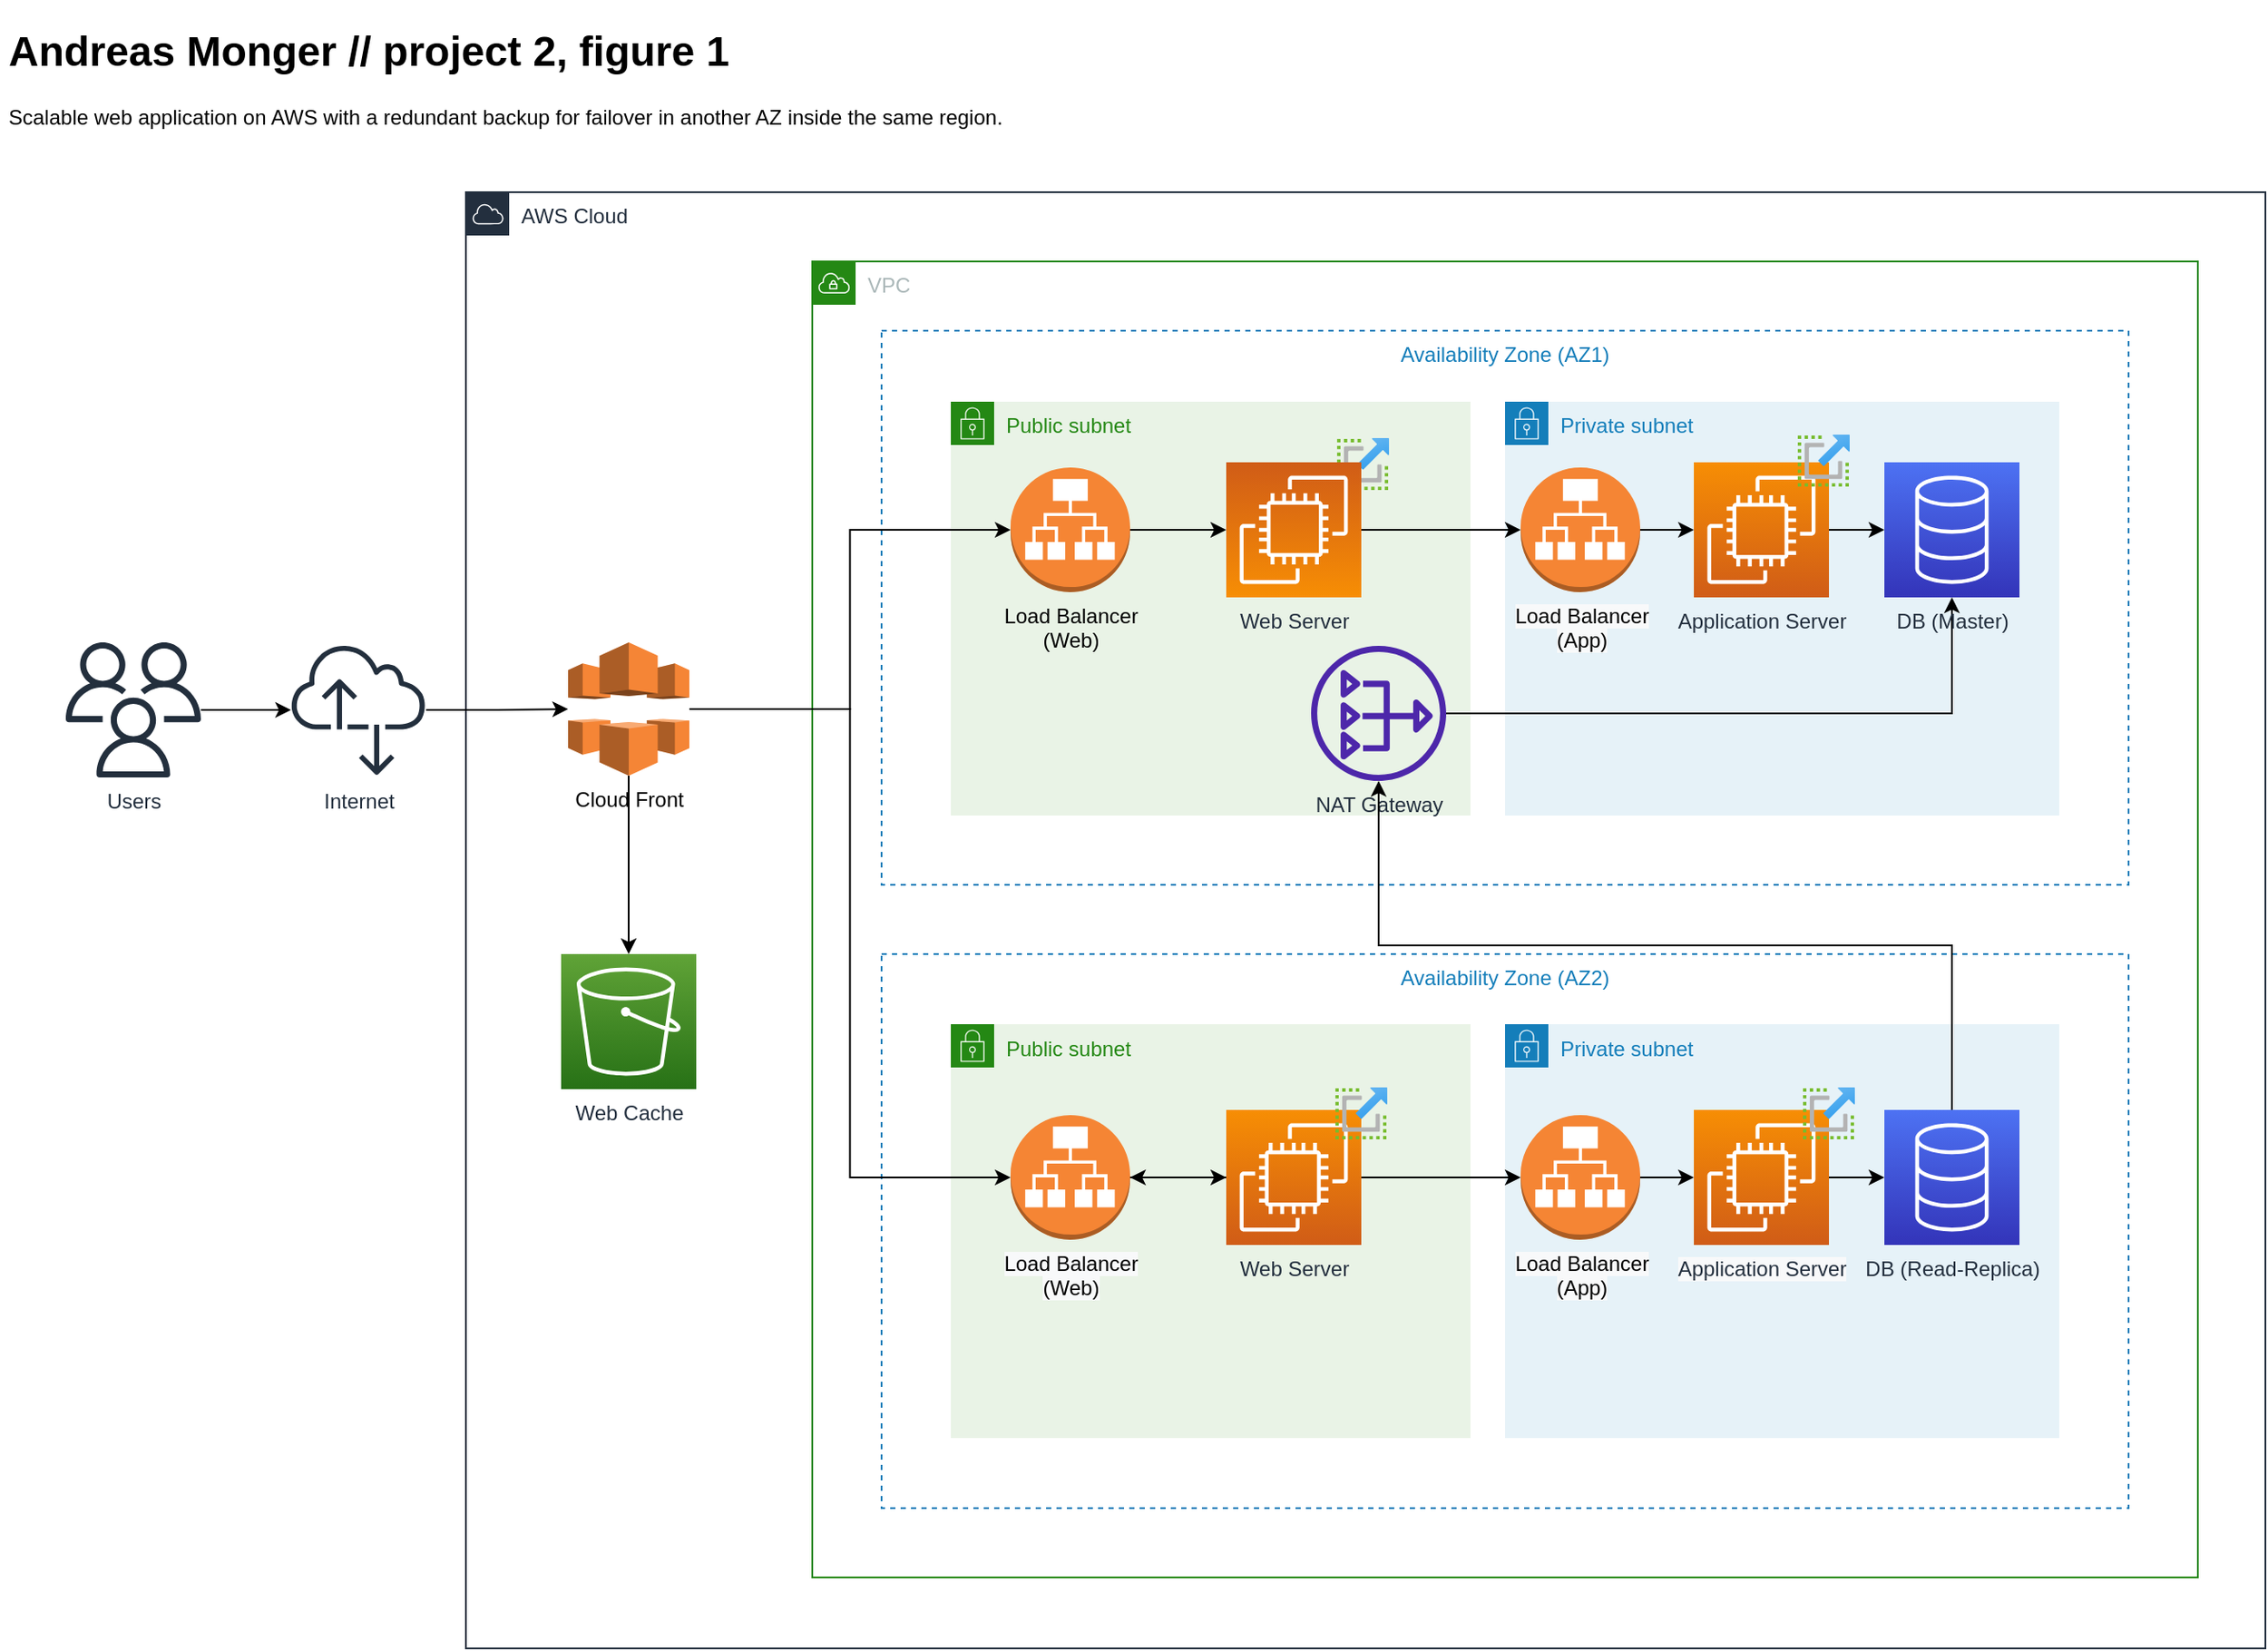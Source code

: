 <mxfile version="19.0.3" type="device"><diagram id="1CQ1ftYhHNGFyOM92Ad-" name="Seite-1"><mxGraphModel dx="1426" dy="798" grid="1" gridSize="10" guides="1" tooltips="1" connect="1" arrows="1" fold="1" page="1" pageScale="1" pageWidth="1654" pageHeight="1169" math="0" shadow="0"><root><mxCell id="0"/><mxCell id="1" parent="0"/><mxCell id="L8ay9_TM5yct28VfLt9f-4" value="AWS Cloud" style="points=[[0,0],[0.25,0],[0.5,0],[0.75,0],[1,0],[1,0.25],[1,0.5],[1,0.75],[1,1],[0.75,1],[0.5,1],[0.25,1],[0,1],[0,0.75],[0,0.5],[0,0.25]];outlineConnect=0;gradientColor=none;html=1;whiteSpace=wrap;fontSize=12;fontStyle=0;container=1;pointerEvents=0;collapsible=0;recursiveResize=0;shape=mxgraph.aws4.group;grIcon=mxgraph.aws4.group_aws_cloud;strokeColor=#232F3E;fillColor=none;verticalAlign=top;align=left;spacingLeft=30;fontColor=#232F3E;dashed=0;" parent="1" vertex="1"><mxGeometry x="280" y="121" width="1039" height="841" as="geometry"/></mxCell><mxCell id="L8ay9_TM5yct28VfLt9f-6" value="VPC" style="points=[[0,0],[0.25,0],[0.5,0],[0.75,0],[1,0],[1,0.25],[1,0.5],[1,0.75],[1,1],[0.75,1],[0.5,1],[0.25,1],[0,1],[0,0.75],[0,0.5],[0,0.25]];outlineConnect=0;gradientColor=none;html=1;whiteSpace=wrap;fontSize=12;fontStyle=0;container=1;pointerEvents=0;collapsible=0;recursiveResize=0;shape=mxgraph.aws4.group;grIcon=mxgraph.aws4.group_vpc;strokeColor=#248814;fillColor=none;verticalAlign=top;align=left;spacingLeft=30;fontColor=#AAB7B8;dashed=0;" parent="L8ay9_TM5yct28VfLt9f-4" vertex="1"><mxGeometry x="200" y="40" width="800" height="760" as="geometry"/></mxCell><mxCell id="GsGYiSZGChEs2AztFl1n-3" value="Availability Zone (AZ1)" style="fillColor=none;strokeColor=#147EBA;dashed=1;verticalAlign=top;fontStyle=0;fontColor=#147EBA;" vertex="1" parent="L8ay9_TM5yct28VfLt9f-6"><mxGeometry x="40" y="40" width="720" height="320" as="geometry"/></mxCell><mxCell id="GsGYiSZGChEs2AztFl1n-4" value="Availability Zone (AZ2)" style="fillColor=none;strokeColor=#147EBA;dashed=1;verticalAlign=top;fontStyle=0;fontColor=#147EBA;" vertex="1" parent="L8ay9_TM5yct28VfLt9f-6"><mxGeometry x="40" y="400" width="720" height="320" as="geometry"/></mxCell><mxCell id="GsGYiSZGChEs2AztFl1n-7" value="Private subnet" style="points=[[0,0],[0.25,0],[0.5,0],[0.75,0],[1,0],[1,0.25],[1,0.5],[1,0.75],[1,1],[0.75,1],[0.5,1],[0.25,1],[0,1],[0,0.75],[0,0.5],[0,0.25]];outlineConnect=0;gradientColor=none;html=1;whiteSpace=wrap;fontSize=12;fontStyle=0;container=1;pointerEvents=0;collapsible=0;recursiveResize=0;shape=mxgraph.aws4.group;grIcon=mxgraph.aws4.group_security_group;grStroke=0;strokeColor=#147EBA;fillColor=#E6F2F8;verticalAlign=top;align=left;spacingLeft=30;fontColor=#147EBA;dashed=0;" vertex="1" parent="L8ay9_TM5yct28VfLt9f-6"><mxGeometry x="400" y="440.5" width="320" height="239" as="geometry"/></mxCell><mxCell id="GsGYiSZGChEs2AztFl1n-6" value="&lt;meta charset=&quot;utf-8&quot;&gt;&lt;span style=&quot;color: rgb(35, 47, 62); font-family: Helvetica; font-size: 12px; font-style: normal; font-variant-ligatures: normal; font-variant-caps: normal; font-weight: 400; letter-spacing: normal; orphans: 2; text-align: center; text-indent: 0px; text-transform: none; widows: 2; word-spacing: 0px; -webkit-text-stroke-width: 0px; background-color: rgb(248, 249, 250); text-decoration-thickness: initial; text-decoration-style: initial; text-decoration-color: initial; float: none; display: inline !important;&quot;&gt;Application Server&lt;/span&gt;" style="sketch=0;points=[[0,0,0],[0.25,0,0],[0.5,0,0],[0.75,0,0],[1,0,0],[0,1,0],[0.25,1,0],[0.5,1,0],[0.75,1,0],[1,1,0],[0,0.25,0],[0,0.5,0],[0,0.75,0],[1,0.25,0],[1,0.5,0],[1,0.75,0]];outlineConnect=0;fontColor=#232F3E;gradientColor=#F78E04;gradientDirection=north;fillColor=#D05C17;strokeColor=#ffffff;dashed=0;verticalLabelPosition=bottom;verticalAlign=top;align=center;html=1;fontSize=12;fontStyle=0;aspect=fixed;shape=mxgraph.aws4.resourceIcon;resIcon=mxgraph.aws4.ec2;" vertex="1" parent="GsGYiSZGChEs2AztFl1n-7"><mxGeometry x="109" y="49.5" width="78" height="78" as="geometry"/></mxCell><mxCell id="GsGYiSZGChEs2AztFl1n-37" value="" style="edgeStyle=orthogonalEdgeStyle;rounded=0;orthogonalLoop=1;jettySize=auto;html=1;shadow=0;" edge="1" parent="GsGYiSZGChEs2AztFl1n-7" source="GsGYiSZGChEs2AztFl1n-32" target="GsGYiSZGChEs2AztFl1n-6"><mxGeometry relative="1" as="geometry"/></mxCell><mxCell id="GsGYiSZGChEs2AztFl1n-32" value="&lt;span style=&quot;color: rgb(0, 0, 0); font-family: Helvetica; font-size: 12px; font-style: normal; font-variant-ligatures: normal; font-variant-caps: normal; font-weight: 400; letter-spacing: normal; orphans: 2; text-align: center; text-indent: 0px; text-transform: none; widows: 2; word-spacing: 0px; -webkit-text-stroke-width: 0px; background-color: rgb(248, 249, 250); text-decoration-thickness: initial; text-decoration-style: initial; text-decoration-color: initial; float: none; display: inline !important;&quot;&gt;Load Balancer&lt;br&gt;(App)&lt;/span&gt;" style="outlineConnect=0;dashed=0;verticalLabelPosition=bottom;verticalAlign=top;align=center;html=1;shape=mxgraph.aws3.application_load_balancer;fillColor=#F58534;gradientColor=none;" vertex="1" parent="GsGYiSZGChEs2AztFl1n-7"><mxGeometry x="9" y="52.5" width="69" height="72" as="geometry"/></mxCell><mxCell id="GsGYiSZGChEs2AztFl1n-43" value="" style="aspect=fixed;html=1;points=[];align=center;image;fontSize=12;image=img/lib/azure2/general/Scale.svg;" vertex="1" parent="GsGYiSZGChEs2AztFl1n-7"><mxGeometry x="172" y="36.5" width="30" height="30" as="geometry"/></mxCell><mxCell id="L8ay9_TM5yct28VfLt9f-15" value="Public subnet" style="points=[[0,0],[0.25,0],[0.5,0],[0.75,0],[1,0],[1,0.25],[1,0.5],[1,0.75],[1,1],[0.75,1],[0.5,1],[0.25,1],[0,1],[0,0.75],[0,0.5],[0,0.25]];outlineConnect=0;gradientColor=none;html=1;whiteSpace=wrap;fontSize=12;fontStyle=0;container=1;pointerEvents=0;collapsible=0;recursiveResize=0;shape=mxgraph.aws4.group;grIcon=mxgraph.aws4.group_security_group;grStroke=0;strokeColor=#248814;fillColor=#E9F3E6;verticalAlign=top;align=left;spacingLeft=30;fontColor=#248814;dashed=0;" parent="L8ay9_TM5yct28VfLt9f-6" vertex="1"><mxGeometry x="80" y="81" width="300" height="239" as="geometry"/></mxCell><mxCell id="GsGYiSZGChEs2AztFl1n-41" value="" style="aspect=fixed;html=1;points=[];align=center;image;fontSize=12;image=img/lib/azure2/general/Scale.svg;" vertex="1" parent="L8ay9_TM5yct28VfLt9f-15"><mxGeometry x="223" y="21" width="30" height="30" as="geometry"/></mxCell><mxCell id="L8ay9_TM5yct28VfLt9f-14" value="Private subnet" style="points=[[0,0],[0.25,0],[0.5,0],[0.75,0],[1,0],[1,0.25],[1,0.5],[1,0.75],[1,1],[0.75,1],[0.5,1],[0.25,1],[0,1],[0,0.75],[0,0.5],[0,0.25]];outlineConnect=0;gradientColor=none;html=1;whiteSpace=wrap;fontSize=12;fontStyle=0;container=1;pointerEvents=0;collapsible=0;recursiveResize=0;shape=mxgraph.aws4.group;grIcon=mxgraph.aws4.group_security_group;grStroke=0;strokeColor=#147EBA;fillColor=#E6F2F8;verticalAlign=top;align=left;spacingLeft=30;fontColor=#147EBA;dashed=0;" parent="L8ay9_TM5yct28VfLt9f-6" vertex="1"><mxGeometry x="400" y="81" width="320" height="239" as="geometry"/></mxCell><mxCell id="L8ay9_TM5yct28VfLt9f-13" value="Application Server" style="sketch=0;points=[[0,0,0],[0.25,0,0],[0.5,0,0],[0.75,0,0],[1,0,0],[0,1,0],[0.25,1,0],[0.5,1,0],[0.75,1,0],[1,1,0],[0,0.25,0],[0,0.5,0],[0,0.75,0],[1,0.25,0],[1,0.5,0],[1,0.75,0]];outlineConnect=0;fontColor=#232F3E;gradientColor=#F78E04;gradientDirection=north;fillColor=#D05C17;strokeColor=#ffffff;dashed=0;verticalLabelPosition=bottom;verticalAlign=top;align=center;html=1;fontSize=12;fontStyle=0;aspect=fixed;shape=mxgraph.aws4.resourceIcon;resIcon=mxgraph.aws4.ec2;" parent="L8ay9_TM5yct28VfLt9f-14" vertex="1"><mxGeometry x="109" y="35" width="78" height="78" as="geometry"/></mxCell><mxCell id="GsGYiSZGChEs2AztFl1n-39" style="edgeStyle=orthogonalEdgeStyle;rounded=0;orthogonalLoop=1;jettySize=auto;html=1;shadow=0;" edge="1" parent="L8ay9_TM5yct28VfLt9f-14" source="GsGYiSZGChEs2AztFl1n-38" target="L8ay9_TM5yct28VfLt9f-13"><mxGeometry relative="1" as="geometry"/></mxCell><mxCell id="GsGYiSZGChEs2AztFl1n-38" value="&lt;span style=&quot;color: rgb(0, 0, 0); font-family: Helvetica; font-size: 12px; font-style: normal; font-variant-ligatures: normal; font-variant-caps: normal; font-weight: 400; letter-spacing: normal; orphans: 2; text-align: center; text-indent: 0px; text-transform: none; widows: 2; word-spacing: 0px; -webkit-text-stroke-width: 0px; background-color: rgb(248, 249, 250); text-decoration-thickness: initial; text-decoration-style: initial; text-decoration-color: initial; float: none; display: inline !important;&quot;&gt;Load Balancer&lt;br&gt;(App)&lt;/span&gt;" style="outlineConnect=0;dashed=0;verticalLabelPosition=bottom;verticalAlign=top;align=center;html=1;shape=mxgraph.aws3.application_load_balancer;fillColor=#F58534;gradientColor=none;" vertex="1" parent="L8ay9_TM5yct28VfLt9f-14"><mxGeometry x="9" y="38" width="69" height="72" as="geometry"/></mxCell><mxCell id="GsGYiSZGChEs2AztFl1n-42" value="" style="aspect=fixed;html=1;points=[];align=center;image;fontSize=12;image=img/lib/azure2/general/Scale.svg;" vertex="1" parent="L8ay9_TM5yct28VfLt9f-14"><mxGeometry x="169" y="19" width="30" height="30" as="geometry"/></mxCell><mxCell id="L8ay9_TM5yct28VfLt9f-17" style="edgeStyle=orthogonalEdgeStyle;rounded=0;orthogonalLoop=1;jettySize=auto;html=1;" parent="L8ay9_TM5yct28VfLt9f-6" source="L8ay9_TM5yct28VfLt9f-13" target="L8ay9_TM5yct28VfLt9f-16" edge="1"><mxGeometry relative="1" as="geometry"/></mxCell><mxCell id="GsGYiSZGChEs2AztFl1n-5" value="Public subnet" style="points=[[0,0],[0.25,0],[0.5,0],[0.75,0],[1,0],[1,0.25],[1,0.5],[1,0.75],[1,1],[0.75,1],[0.5,1],[0.25,1],[0,1],[0,0.75],[0,0.5],[0,0.25]];outlineConnect=0;gradientColor=none;html=1;whiteSpace=wrap;fontSize=12;fontStyle=0;container=1;pointerEvents=0;collapsible=0;recursiveResize=0;shape=mxgraph.aws4.group;grIcon=mxgraph.aws4.group_security_group;grStroke=0;strokeColor=#248814;fillColor=#E9F3E6;verticalAlign=top;align=left;spacingLeft=30;fontColor=#248814;dashed=0;" vertex="1" parent="L8ay9_TM5yct28VfLt9f-6"><mxGeometry x="80" y="440.5" width="300" height="239" as="geometry"/></mxCell><mxCell id="GsGYiSZGChEs2AztFl1n-29" value="&lt;span style=&quot;color: rgb(0, 0, 0); font-family: Helvetica; font-size: 12px; font-style: normal; font-variant-ligatures: normal; font-variant-caps: normal; font-weight: 400; letter-spacing: normal; orphans: 2; text-align: center; text-indent: 0px; text-transform: none; widows: 2; word-spacing: 0px; -webkit-text-stroke-width: 0px; background-color: rgb(248, 249, 250); text-decoration-thickness: initial; text-decoration-style: initial; text-decoration-color: initial; float: none; display: inline !important;&quot;&gt;Load Balancer&lt;br&gt;(Web)&lt;/span&gt;" style="outlineConnect=0;dashed=0;verticalLabelPosition=bottom;verticalAlign=top;align=center;html=1;shape=mxgraph.aws3.application_load_balancer;fillColor=#F58534;gradientColor=none;" vertex="1" parent="GsGYiSZGChEs2AztFl1n-5"><mxGeometry x="34.5" y="52.5" width="69" height="72" as="geometry"/></mxCell><mxCell id="GsGYiSZGChEs2AztFl1n-13" value="" style="edgeStyle=orthogonalEdgeStyle;rounded=0;orthogonalLoop=1;jettySize=auto;html=1;entryX=0.5;entryY=1;entryDx=0;entryDy=0;entryPerimeter=0;" edge="1" parent="L8ay9_TM5yct28VfLt9f-6" source="GsGYiSZGChEs2AztFl1n-12" target="L8ay9_TM5yct28VfLt9f-16"><mxGeometry relative="1" as="geometry"/></mxCell><mxCell id="GsGYiSZGChEs2AztFl1n-12" value="NAT Gateway" style="sketch=0;outlineConnect=0;fontColor=#232F3E;gradientColor=none;fillColor=#4D27AA;strokeColor=none;dashed=0;verticalLabelPosition=bottom;verticalAlign=top;align=center;html=1;fontSize=12;fontStyle=0;aspect=fixed;pointerEvents=1;shape=mxgraph.aws4.nat_gateway;" vertex="1" parent="L8ay9_TM5yct28VfLt9f-6"><mxGeometry x="288" y="222" width="78" height="78" as="geometry"/></mxCell><mxCell id="GsGYiSZGChEs2AztFl1n-14" value="Web Server" style="sketch=0;points=[[0,0,0],[0.25,0,0],[0.5,0,0],[0.75,0,0],[1,0,0],[0,1,0],[0.25,1,0],[0.5,1,0],[0.75,1,0],[1,1,0],[0,0.25,0],[0,0.5,0],[0,0.75,0],[1,0.25,0],[1,0.5,0],[1,0.75,0]];outlineConnect=0;fontColor=#232F3E;gradientColor=#F78E04;gradientDirection=north;fillColor=#D05C17;strokeColor=#ffffff;dashed=0;verticalLabelPosition=bottom;verticalAlign=top;align=center;html=1;fontSize=12;fontStyle=0;aspect=fixed;shape=mxgraph.aws4.resourceIcon;resIcon=mxgraph.aws4.ec2;direction=west;" vertex="1" parent="L8ay9_TM5yct28VfLt9f-6"><mxGeometry x="239" y="116" width="78" height="78" as="geometry"/></mxCell><mxCell id="L8ay9_TM5yct28VfLt9f-16" value="DB (Master)" style="sketch=0;points=[[0,0,0],[0.25,0,0],[0.5,0,0],[0.75,0,0],[1,0,0],[0,1,0],[0.25,1,0],[0.5,1,0],[0.75,1,0],[1,1,0],[0,0.25,0],[0,0.5,0],[0,0.75,0],[1,0.25,0],[1,0.5,0],[1,0.75,0]];outlineConnect=0;fontColor=#232F3E;gradientColor=#4D72F3;gradientDirection=north;fillColor=#3334B9;strokeColor=#ffffff;dashed=0;verticalLabelPosition=bottom;verticalAlign=top;align=center;html=1;fontSize=12;fontStyle=0;aspect=fixed;shape=mxgraph.aws4.resourceIcon;resIcon=mxgraph.aws4.database;" parent="L8ay9_TM5yct28VfLt9f-6" vertex="1"><mxGeometry x="619" y="116" width="78" height="78" as="geometry"/></mxCell><mxCell id="GsGYiSZGChEs2AztFl1n-20" value="" style="edgeStyle=orthogonalEdgeStyle;rounded=0;orthogonalLoop=1;jettySize=auto;html=1;shadow=0;" edge="1" parent="L8ay9_TM5yct28VfLt9f-6" source="GsGYiSZGChEs2AztFl1n-14" target="GsGYiSZGChEs2AztFl1n-38"><mxGeometry relative="1" as="geometry"/></mxCell><mxCell id="GsGYiSZGChEs2AztFl1n-16" value="Web Server" style="sketch=0;points=[[0,0,0],[0.25,0,0],[0.5,0,0],[0.75,0,0],[1,0,0],[0,1,0],[0.25,1,0],[0.5,1,0],[0.75,1,0],[1,1,0],[0,0.25,0],[0,0.5,0],[0,0.75,0],[1,0.25,0],[1,0.5,0],[1,0.75,0]];outlineConnect=0;fontColor=#232F3E;gradientColor=#F78E04;gradientDirection=north;fillColor=#D05C17;strokeColor=#ffffff;dashed=0;verticalLabelPosition=bottom;verticalAlign=top;align=center;html=1;fontSize=12;fontStyle=0;aspect=fixed;shape=mxgraph.aws4.resourceIcon;resIcon=mxgraph.aws4.ec2;" vertex="1" parent="L8ay9_TM5yct28VfLt9f-6"><mxGeometry x="239" y="490" width="78" height="78" as="geometry"/></mxCell><mxCell id="GsGYiSZGChEs2AztFl1n-34" value="" style="edgeStyle=orthogonalEdgeStyle;rounded=0;orthogonalLoop=1;jettySize=auto;html=1;shadow=0;" edge="1" parent="L8ay9_TM5yct28VfLt9f-6" source="GsGYiSZGChEs2AztFl1n-16" target="GsGYiSZGChEs2AztFl1n-29"><mxGeometry relative="1" as="geometry"/></mxCell><mxCell id="GsGYiSZGChEs2AztFl1n-36" style="edgeStyle=orthogonalEdgeStyle;rounded=0;orthogonalLoop=1;jettySize=auto;html=1;shadow=0;" edge="1" parent="L8ay9_TM5yct28VfLt9f-6" source="GsGYiSZGChEs2AztFl1n-16" target="GsGYiSZGChEs2AztFl1n-32"><mxGeometry relative="1" as="geometry"/></mxCell><mxCell id="GsGYiSZGChEs2AztFl1n-23" value="" style="edgeStyle=orthogonalEdgeStyle;rounded=0;orthogonalLoop=1;jettySize=auto;html=1;shadow=0;" edge="1" parent="L8ay9_TM5yct28VfLt9f-6" source="GsGYiSZGChEs2AztFl1n-29" target="GsGYiSZGChEs2AztFl1n-16"><mxGeometry relative="1" as="geometry"><mxPoint x="200" y="529" as="sourcePoint"/></mxGeometry></mxCell><mxCell id="GsGYiSZGChEs2AztFl1n-18" style="edgeStyle=orthogonalEdgeStyle;rounded=0;orthogonalLoop=1;jettySize=auto;html=1;shadow=0;exitX=0.5;exitY=0;exitDx=0;exitDy=0;exitPerimeter=0;" edge="1" parent="L8ay9_TM5yct28VfLt9f-6" source="GsGYiSZGChEs2AztFl1n-8" target="GsGYiSZGChEs2AztFl1n-12"><mxGeometry relative="1" as="geometry"/></mxCell><mxCell id="GsGYiSZGChEs2AztFl1n-26" value="Load Balancer&lt;br&gt;(Web)" style="outlineConnect=0;dashed=0;verticalLabelPosition=bottom;verticalAlign=top;align=center;html=1;shape=mxgraph.aws3.application_load_balancer;fillColor=#F58534;gradientColor=none;" vertex="1" parent="L8ay9_TM5yct28VfLt9f-6"><mxGeometry x="114.5" y="119" width="69" height="72" as="geometry"/></mxCell><mxCell id="GsGYiSZGChEs2AztFl1n-24" value="" style="edgeStyle=orthogonalEdgeStyle;rounded=0;orthogonalLoop=1;jettySize=auto;html=1;shadow=0;startArrow=none;" edge="1" parent="L8ay9_TM5yct28VfLt9f-6" source="GsGYiSZGChEs2AztFl1n-26" target="GsGYiSZGChEs2AztFl1n-14"><mxGeometry relative="1" as="geometry"><Array as="points"/></mxGeometry></mxCell><mxCell id="GsGYiSZGChEs2AztFl1n-8" value="DB (Read-Replica)" style="sketch=0;points=[[0,0,0],[0.25,0,0],[0.5,0,0],[0.75,0,0],[1,0,0],[0,1,0],[0.25,1,0],[0.5,1,0],[0.75,1,0],[1,1,0],[0,0.25,0],[0,0.5,0],[0,0.75,0],[1,0.25,0],[1,0.5,0],[1,0.75,0]];outlineConnect=0;fontColor=#232F3E;gradientColor=#4D72F3;gradientDirection=north;fillColor=#3334B9;strokeColor=#ffffff;dashed=0;verticalLabelPosition=bottom;verticalAlign=top;align=center;html=1;fontSize=12;fontStyle=0;aspect=fixed;shape=mxgraph.aws4.resourceIcon;resIcon=mxgraph.aws4.database;" vertex="1" parent="L8ay9_TM5yct28VfLt9f-6"><mxGeometry x="619" y="490" width="78" height="78" as="geometry"/></mxCell><mxCell id="GsGYiSZGChEs2AztFl1n-17" value="" style="edgeStyle=orthogonalEdgeStyle;rounded=0;orthogonalLoop=1;jettySize=auto;html=1;shadow=0;" edge="1" parent="L8ay9_TM5yct28VfLt9f-6" source="GsGYiSZGChEs2AztFl1n-6" target="GsGYiSZGChEs2AztFl1n-8"><mxGeometry relative="1" as="geometry"/></mxCell><mxCell id="GsGYiSZGChEs2AztFl1n-40" value="" style="aspect=fixed;html=1;points=[];align=center;image;fontSize=12;image=img/lib/azure2/general/Scale.svg;" vertex="1" parent="L8ay9_TM5yct28VfLt9f-6"><mxGeometry x="302" y="477" width="30" height="30" as="geometry"/></mxCell><mxCell id="GsGYiSZGChEs2AztFl1n-30" style="edgeStyle=orthogonalEdgeStyle;rounded=0;orthogonalLoop=1;jettySize=auto;html=1;entryX=0;entryY=0.5;entryDx=0;entryDy=0;entryPerimeter=0;shadow=0;" edge="1" parent="L8ay9_TM5yct28VfLt9f-4" source="GsGYiSZGChEs2AztFl1n-21" target="GsGYiSZGChEs2AztFl1n-26"><mxGeometry relative="1" as="geometry"/></mxCell><mxCell id="GsGYiSZGChEs2AztFl1n-45" value="" style="edgeStyle=orthogonalEdgeStyle;rounded=0;orthogonalLoop=1;jettySize=auto;html=1;shadow=0;" edge="1" parent="L8ay9_TM5yct28VfLt9f-4" source="GsGYiSZGChEs2AztFl1n-21" target="GsGYiSZGChEs2AztFl1n-44"><mxGeometry relative="1" as="geometry"/></mxCell><mxCell id="GsGYiSZGChEs2AztFl1n-47" style="edgeStyle=orthogonalEdgeStyle;rounded=0;orthogonalLoop=1;jettySize=auto;html=1;entryX=0;entryY=0.5;entryDx=0;entryDy=0;entryPerimeter=0;shadow=0;" edge="1" parent="L8ay9_TM5yct28VfLt9f-4" source="GsGYiSZGChEs2AztFl1n-21" target="GsGYiSZGChEs2AztFl1n-29"><mxGeometry relative="1" as="geometry"/></mxCell><mxCell id="GsGYiSZGChEs2AztFl1n-21" value="Cloud Front" style="outlineConnect=0;dashed=0;verticalLabelPosition=bottom;verticalAlign=top;align=center;html=1;shape=mxgraph.aws3.cloudfront;fillColor=#F58536;gradientColor=none;" vertex="1" parent="L8ay9_TM5yct28VfLt9f-4"><mxGeometry x="59" y="260" width="70" height="77" as="geometry"/></mxCell><mxCell id="GsGYiSZGChEs2AztFl1n-44" value="Web Cache" style="sketch=0;points=[[0,0,0],[0.25,0,0],[0.5,0,0],[0.75,0,0],[1,0,0],[0,1,0],[0.25,1,0],[0.5,1,0],[0.75,1,0],[1,1,0],[0,0.25,0],[0,0.5,0],[0,0.75,0],[1,0.25,0],[1,0.5,0],[1,0.75,0]];outlineConnect=0;fontColor=#232F3E;gradientColor=#60A337;gradientDirection=north;fillColor=#277116;strokeColor=#ffffff;dashed=0;verticalLabelPosition=bottom;verticalAlign=top;align=center;html=1;fontSize=12;fontStyle=0;aspect=fixed;shape=mxgraph.aws4.resourceIcon;resIcon=mxgraph.aws4.s3;" vertex="1" parent="L8ay9_TM5yct28VfLt9f-4"><mxGeometry x="55" y="440" width="78" height="78" as="geometry"/></mxCell><mxCell id="L8ay9_TM5yct28VfLt9f-3" style="edgeStyle=orthogonalEdgeStyle;rounded=0;orthogonalLoop=1;jettySize=auto;html=1;" parent="1" source="GsGYiSZGChEs2AztFl1n-1" target="L8ay9_TM5yct28VfLt9f-2" edge="1"><mxGeometry relative="1" as="geometry"><mxPoint x="123.455" y="420" as="sourcePoint"/></mxGeometry></mxCell><mxCell id="L8ay9_TM5yct28VfLt9f-2" value="Internet" style="sketch=0;outlineConnect=0;fontColor=#232F3E;gradientColor=none;fillColor=#232F3D;strokeColor=none;dashed=0;verticalLabelPosition=bottom;verticalAlign=top;align=center;html=1;fontSize=12;fontStyle=0;aspect=fixed;pointerEvents=1;shape=mxgraph.aws4.internet_alt2;" parent="1" vertex="1"><mxGeometry x="179" y="381" width="78" height="78" as="geometry"/></mxCell><mxCell id="L8ay9_TM5yct28VfLt9f-5" style="edgeStyle=orthogonalEdgeStyle;rounded=0;orthogonalLoop=1;jettySize=auto;html=1;entryX=0;entryY=0.5;entryDx=0;entryDy=0;entryPerimeter=0;" parent="1" source="L8ay9_TM5yct28VfLt9f-2" target="GsGYiSZGChEs2AztFl1n-21" edge="1"><mxGeometry relative="1" as="geometry"><mxPoint x="279" y="476" as="targetPoint"/></mxGeometry></mxCell><mxCell id="GsGYiSZGChEs2AztFl1n-1" value="Users" style="sketch=0;outlineConnect=0;fontColor=#232F3E;gradientColor=none;fillColor=#232F3D;strokeColor=none;dashed=0;verticalLabelPosition=bottom;verticalAlign=top;align=center;html=1;fontSize=12;fontStyle=0;aspect=fixed;pointerEvents=1;shape=mxgraph.aws4.users;" vertex="1" parent="1"><mxGeometry x="49" y="381" width="78" height="78" as="geometry"/></mxCell><mxCell id="GsGYiSZGChEs2AztFl1n-46" value="&lt;h1&gt;Andreas Monger // project 2, figure 1&lt;/h1&gt;&lt;p&gt;Scalable web application on AWS with a redundant backup for failover in another AZ inside the same region.&lt;/p&gt;" style="text;html=1;strokeColor=none;fillColor=none;spacing=5;spacingTop=-20;whiteSpace=wrap;overflow=hidden;rounded=0;" vertex="1" parent="1"><mxGeometry x="11" y="20" width="609" height="120" as="geometry"/></mxCell></root></mxGraphModel></diagram></mxfile>